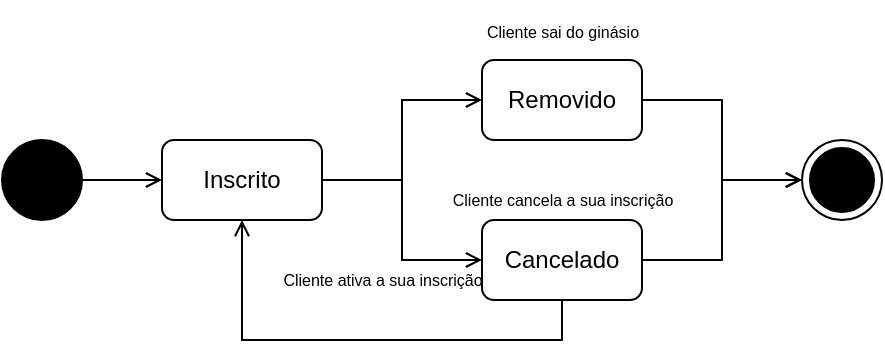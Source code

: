 <mxfile version="20.7.4" type="device"><diagram id="Uk1fyajOFKyig5v2UYNm" name="inscricao cliente"><mxGraphModel dx="954" dy="657" grid="1" gridSize="10" guides="1" tooltips="1" connect="1" arrows="1" fold="1" page="1" pageScale="1" pageWidth="827" pageHeight="1169" math="0" shadow="0"><root><mxCell id="0"/><mxCell id="1" parent="0"/><mxCell id="JlFCtlabm9U7LcQD3GQQ-4" style="edgeStyle=orthogonalEdgeStyle;rounded=0;orthogonalLoop=1;jettySize=auto;html=1;fontColor=default;endArrow=open;endFill=0;" edge="1" parent="1" source="JlFCtlabm9U7LcQD3GQQ-2" target="JlFCtlabm9U7LcQD3GQQ-3"><mxGeometry relative="1" as="geometry"/></mxCell><mxCell id="JlFCtlabm9U7LcQD3GQQ-2" value="" style="ellipse;fillColor=strokeColor;" vertex="1" parent="1"><mxGeometry x="120" y="280" width="40" height="40" as="geometry"/></mxCell><mxCell id="JlFCtlabm9U7LcQD3GQQ-9" style="edgeStyle=orthogonalEdgeStyle;rounded=0;orthogonalLoop=1;jettySize=auto;html=1;entryX=0;entryY=0.5;entryDx=0;entryDy=0;fontColor=default;endArrow=open;endFill=0;" edge="1" parent="1" source="JlFCtlabm9U7LcQD3GQQ-3" target="JlFCtlabm9U7LcQD3GQQ-6"><mxGeometry relative="1" as="geometry"/></mxCell><mxCell id="JlFCtlabm9U7LcQD3GQQ-18" style="edgeStyle=orthogonalEdgeStyle;rounded=0;orthogonalLoop=1;jettySize=auto;html=1;entryX=0;entryY=0.5;entryDx=0;entryDy=0;fontSize=12;fontColor=default;endArrow=open;endFill=0;" edge="1" parent="1" source="JlFCtlabm9U7LcQD3GQQ-3" target="JlFCtlabm9U7LcQD3GQQ-17"><mxGeometry relative="1" as="geometry"/></mxCell><mxCell id="JlFCtlabm9U7LcQD3GQQ-3" value="Inscrito" style="whiteSpace=wrap;html=1;glass=0;rounded=1;" vertex="1" parent="1"><mxGeometry x="200" y="280" width="80" height="40" as="geometry"/></mxCell><mxCell id="JlFCtlabm9U7LcQD3GQQ-15" style="edgeStyle=orthogonalEdgeStyle;rounded=0;orthogonalLoop=1;jettySize=auto;html=1;entryX=0.5;entryY=1;entryDx=0;entryDy=0;fontSize=8;fontColor=default;endArrow=open;endFill=0;exitX=0.5;exitY=1;exitDx=0;exitDy=0;" edge="1" parent="1" source="JlFCtlabm9U7LcQD3GQQ-6" target="JlFCtlabm9U7LcQD3GQQ-3"><mxGeometry relative="1" as="geometry"><Array as="points"><mxPoint x="400" y="380"/><mxPoint x="240" y="380"/></Array></mxGeometry></mxCell><mxCell id="JlFCtlabm9U7LcQD3GQQ-22" style="edgeStyle=orthogonalEdgeStyle;rounded=0;orthogonalLoop=1;jettySize=auto;html=1;fontSize=8;fontColor=default;endArrow=open;endFill=0;exitX=1;exitY=0.5;exitDx=0;exitDy=0;" edge="1" parent="1" source="JlFCtlabm9U7LcQD3GQQ-6"><mxGeometry relative="1" as="geometry"><mxPoint x="520" y="300" as="targetPoint"/><Array as="points"><mxPoint x="480" y="340"/><mxPoint x="480" y="300"/></Array></mxGeometry></mxCell><mxCell id="JlFCtlabm9U7LcQD3GQQ-6" value="Cancelado" style="whiteSpace=wrap;html=1;fillColor=rgb(255, 255, 255);glass=0;rounded=1;strokeColor=#000000;fontColor=default;direction=east;" vertex="1" parent="1"><mxGeometry x="360" y="320" width="80" height="40" as="geometry"/></mxCell><mxCell id="JlFCtlabm9U7LcQD3GQQ-13" value="Cliente cancela a sua inscrição" style="text;html=1;align=center;verticalAlign=middle;resizable=0;points=[];autosize=1;strokeColor=none;fillColor=none;fontColor=default;fontSize=8;rotation=0;" vertex="1" parent="1"><mxGeometry x="335" y="300" width="130" height="20" as="geometry"/></mxCell><mxCell id="JlFCtlabm9U7LcQD3GQQ-16" value="Cliente ativa a sua inscrição" style="text;html=1;align=center;verticalAlign=middle;resizable=0;points=[];autosize=1;strokeColor=none;fillColor=none;fontSize=8;fontColor=default;" vertex="1" parent="1"><mxGeometry x="250" y="340" width="120" height="20" as="geometry"/></mxCell><mxCell id="JlFCtlabm9U7LcQD3GQQ-21" style="edgeStyle=orthogonalEdgeStyle;rounded=0;orthogonalLoop=1;jettySize=auto;html=1;entryX=0;entryY=0.5;entryDx=0;entryDy=0;fontSize=8;fontColor=default;endArrow=open;endFill=0;" edge="1" parent="1" source="JlFCtlabm9U7LcQD3GQQ-17" target="JlFCtlabm9U7LcQD3GQQ-20"><mxGeometry relative="1" as="geometry"/></mxCell><mxCell id="JlFCtlabm9U7LcQD3GQQ-17" value="&lt;font style=&quot;font-size: 12px;&quot;&gt;Removido&lt;/font&gt;" style="whiteSpace=wrap;html=1;fillColor=rgb(255, 255, 255);glass=0;rounded=1;strokeColor=#000000;fontSize=8;fontColor=default;" vertex="1" parent="1"><mxGeometry x="360" y="240" width="80" height="40" as="geometry"/></mxCell><mxCell id="JlFCtlabm9U7LcQD3GQQ-19" value="&lt;font style=&quot;font-size: 8px;&quot;&gt;Cliente sai do ginásio&lt;/font&gt;" style="text;html=1;align=center;verticalAlign=middle;resizable=0;points=[];autosize=1;strokeColor=none;fillColor=none;fontSize=12;fontColor=default;" vertex="1" parent="1"><mxGeometry x="350" y="210" width="100" height="30" as="geometry"/></mxCell><mxCell id="JlFCtlabm9U7LcQD3GQQ-20" value="" style="ellipse;html=1;shape=endState;fillColor=strokeColor;rounded=1;glass=0;strokeColor=#000000;fontSize=8;fontColor=default;" vertex="1" parent="1"><mxGeometry x="520" y="280" width="40" height="40" as="geometry"/></mxCell></root></mxGraphModel></diagram></mxfile>